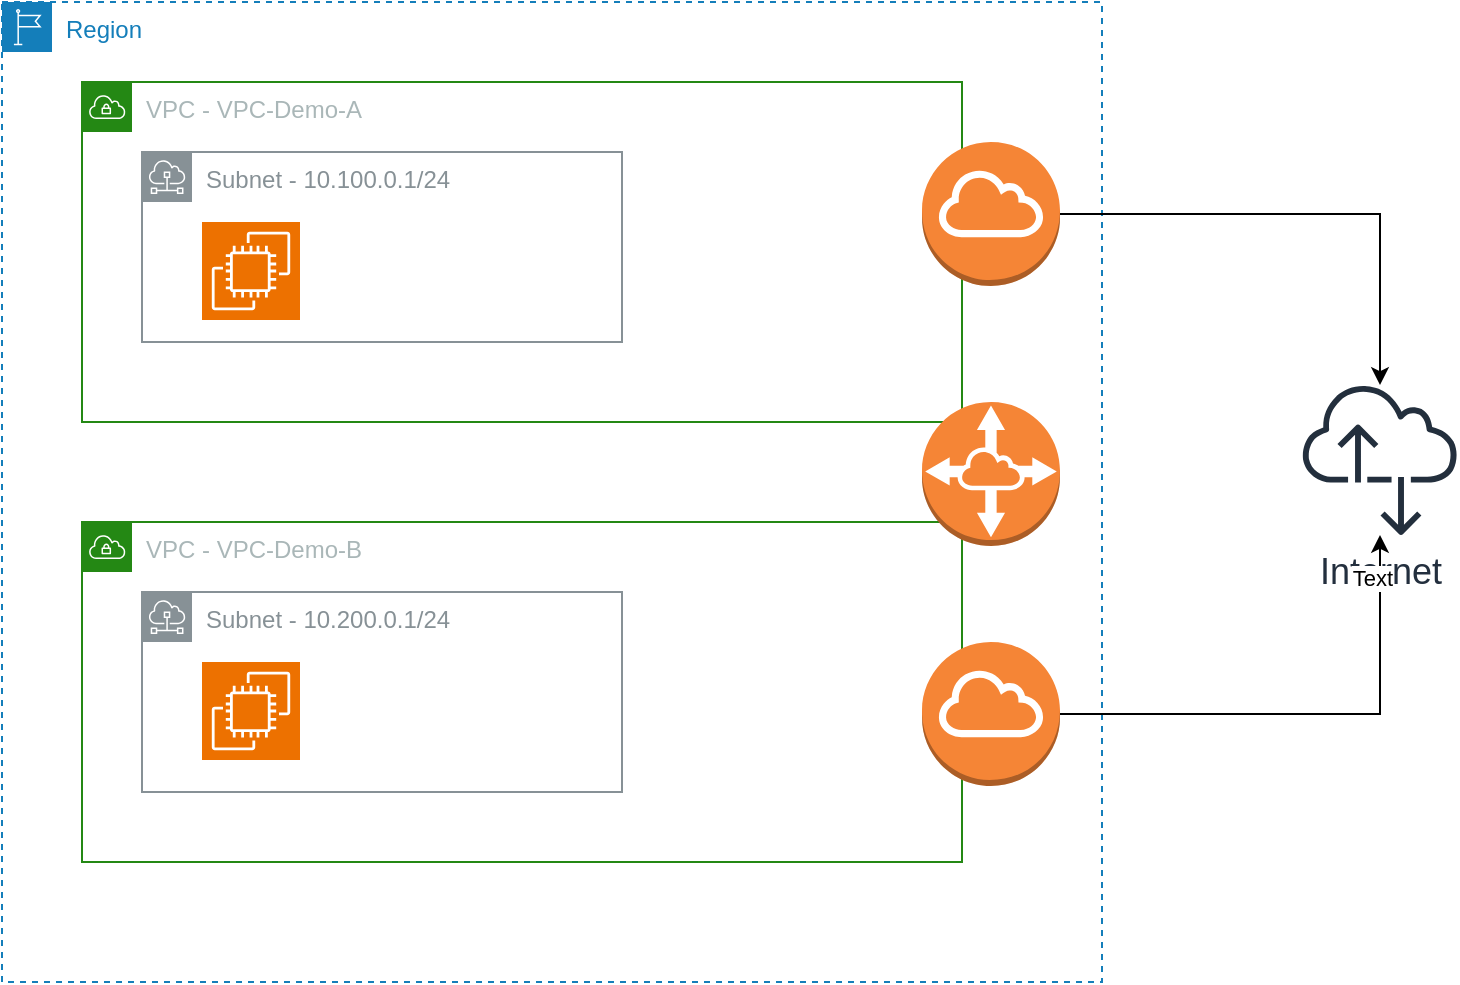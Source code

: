 <mxfile version="22.0.0" type="github">
  <diagram name="Page-1" id="A9K-0HT-UEwowzMU4LhS">
    <mxGraphModel dx="1134" dy="617" grid="1" gridSize="10" guides="1" tooltips="1" connect="1" arrows="1" fold="1" page="1" pageScale="1" pageWidth="850" pageHeight="1100" math="0" shadow="0">
      <root>
        <mxCell id="0" />
        <mxCell id="1" parent="0" />
        <mxCell id="Pzan016mrUZzbay4V-gx-8" value="Region" style="points=[[0,0],[0.25,0],[0.5,0],[0.75,0],[1,0],[1,0.25],[1,0.5],[1,0.75],[1,1],[0.75,1],[0.5,1],[0.25,1],[0,1],[0,0.75],[0,0.5],[0,0.25]];outlineConnect=0;gradientColor=none;html=1;whiteSpace=wrap;fontSize=12;fontStyle=0;container=1;pointerEvents=0;collapsible=0;recursiveResize=0;shape=mxgraph.aws4.group;grIcon=mxgraph.aws4.group_region;strokeColor=#147EBA;fillColor=none;verticalAlign=top;align=left;spacingLeft=30;fontColor=#147EBA;dashed=1;" vertex="1" parent="1">
          <mxGeometry x="80" y="40" width="550" height="490" as="geometry" />
        </mxCell>
        <mxCell id="Pzan016mrUZzbay4V-gx-1" value="VPC -&amp;nbsp;VPC-Demo-B" style="points=[[0,0],[0.25,0],[0.5,0],[0.75,0],[1,0],[1,0.25],[1,0.5],[1,0.75],[1,1],[0.75,1],[0.5,1],[0.25,1],[0,1],[0,0.75],[0,0.5],[0,0.25]];outlineConnect=0;gradientColor=none;html=1;whiteSpace=wrap;fontSize=12;fontStyle=0;container=1;pointerEvents=0;collapsible=0;recursiveResize=0;shape=mxgraph.aws4.group;grIcon=mxgraph.aws4.group_vpc;strokeColor=#248814;fillColor=none;verticalAlign=top;align=left;spacingLeft=30;fontColor=#AAB7B8;dashed=0;" vertex="1" parent="Pzan016mrUZzbay4V-gx-8">
          <mxGeometry x="40" y="260" width="440" height="170" as="geometry" />
        </mxCell>
        <mxCell id="Pzan016mrUZzbay4V-gx-13" value="" style="sketch=0;points=[[0,0,0],[0.25,0,0],[0.5,0,0],[0.75,0,0],[1,0,0],[0,1,0],[0.25,1,0],[0.5,1,0],[0.75,1,0],[1,1,0],[0,0.25,0],[0,0.5,0],[0,0.75,0],[1,0.25,0],[1,0.5,0],[1,0.75,0]];outlineConnect=0;fontColor=#232F3E;fillColor=#ED7100;strokeColor=#ffffff;dashed=0;verticalLabelPosition=bottom;verticalAlign=top;align=center;html=1;fontSize=12;fontStyle=0;aspect=fixed;shape=mxgraph.aws4.resourceIcon;resIcon=mxgraph.aws4.ec2;" vertex="1" parent="Pzan016mrUZzbay4V-gx-1">
          <mxGeometry x="60" y="70" width="49" height="49" as="geometry" />
        </mxCell>
        <mxCell id="Pzan016mrUZzbay4V-gx-10" value="Subnet - 10.200.0.1/24" style="sketch=0;outlineConnect=0;gradientColor=none;html=1;whiteSpace=wrap;fontSize=12;fontStyle=0;shape=mxgraph.aws4.group;grIcon=mxgraph.aws4.group_subnet;strokeColor=#879196;fillColor=none;verticalAlign=top;align=left;spacingLeft=30;fontColor=#879196;dashed=0;" vertex="1" parent="Pzan016mrUZzbay4V-gx-1">
          <mxGeometry x="30" y="35" width="240" height="100" as="geometry" />
        </mxCell>
        <mxCell id="Pzan016mrUZzbay4V-gx-15" value="VPC -&amp;nbsp;VPC-Demo-A" style="points=[[0,0],[0.25,0],[0.5,0],[0.75,0],[1,0],[1,0.25],[1,0.5],[1,0.75],[1,1],[0.75,1],[0.5,1],[0.25,1],[0,1],[0,0.75],[0,0.5],[0,0.25]];outlineConnect=0;gradientColor=none;html=1;whiteSpace=wrap;fontSize=12;fontStyle=0;container=1;pointerEvents=0;collapsible=0;recursiveResize=0;shape=mxgraph.aws4.group;grIcon=mxgraph.aws4.group_vpc;strokeColor=#248814;fillColor=none;verticalAlign=top;align=left;spacingLeft=30;fontColor=#AAB7B8;dashed=0;" vertex="1" parent="Pzan016mrUZzbay4V-gx-8">
          <mxGeometry x="40" y="40" width="440" height="170" as="geometry" />
        </mxCell>
        <mxCell id="Pzan016mrUZzbay4V-gx-9" value="Subnet - 10.100.0.1/24" style="sketch=0;outlineConnect=0;gradientColor=none;html=1;whiteSpace=wrap;fontSize=12;fontStyle=0;shape=mxgraph.aws4.group;grIcon=mxgraph.aws4.group_subnet;strokeColor=#879196;fillColor=none;verticalAlign=top;align=left;spacingLeft=30;fontColor=#879196;dashed=0;" vertex="1" parent="Pzan016mrUZzbay4V-gx-15">
          <mxGeometry x="30" y="35" width="240" height="95" as="geometry" />
        </mxCell>
        <mxCell id="Pzan016mrUZzbay4V-gx-12" value="" style="sketch=0;points=[[0,0,0],[0.25,0,0],[0.5,0,0],[0.75,0,0],[1,0,0],[0,1,0],[0.25,1,0],[0.5,1,0],[0.75,1,0],[1,1,0],[0,0.25,0],[0,0.5,0],[0,0.75,0],[1,0.25,0],[1,0.5,0],[1,0.75,0]];outlineConnect=0;fontColor=#232F3E;fillColor=#ED7100;strokeColor=#ffffff;dashed=0;verticalLabelPosition=bottom;verticalAlign=top;align=center;html=1;fontSize=12;fontStyle=0;aspect=fixed;shape=mxgraph.aws4.resourceIcon;resIcon=mxgraph.aws4.ec2;" vertex="1" parent="Pzan016mrUZzbay4V-gx-15">
          <mxGeometry x="60" y="70" width="49" height="49" as="geometry" />
        </mxCell>
        <mxCell id="Pzan016mrUZzbay4V-gx-17" value="" style="outlineConnect=0;dashed=0;verticalLabelPosition=bottom;verticalAlign=top;align=center;html=1;shape=mxgraph.aws3.vpc_peering;fillColor=#F58536;gradientColor=none;" vertex="1" parent="Pzan016mrUZzbay4V-gx-8">
          <mxGeometry x="460" y="200" width="69" height="72" as="geometry" />
        </mxCell>
        <mxCell id="Pzan016mrUZzbay4V-gx-18" value="" style="outlineConnect=0;dashed=0;verticalLabelPosition=bottom;verticalAlign=top;align=center;html=1;shape=mxgraph.aws3.internet_gateway;fillColor=#F58536;gradientColor=none;" vertex="1" parent="Pzan016mrUZzbay4V-gx-8">
          <mxGeometry x="460" y="70" width="69" height="72" as="geometry" />
        </mxCell>
        <mxCell id="Pzan016mrUZzbay4V-gx-19" value="" style="outlineConnect=0;dashed=0;verticalLabelPosition=bottom;verticalAlign=top;align=center;html=1;shape=mxgraph.aws3.internet_gateway;fillColor=#F58536;gradientColor=none;" vertex="1" parent="Pzan016mrUZzbay4V-gx-8">
          <mxGeometry x="460" y="320" width="69" height="72" as="geometry" />
        </mxCell>
        <mxCell id="Pzan016mrUZzbay4V-gx-20" value="&lt;font style=&quot;font-size: 18px;&quot;&gt;Internet&lt;/font&gt;" style="sketch=0;outlineConnect=0;fontColor=#232F3E;gradientColor=none;fillColor=#232F3D;strokeColor=none;dashed=0;verticalLabelPosition=bottom;verticalAlign=top;align=center;html=1;fontSize=12;fontStyle=0;aspect=fixed;pointerEvents=1;shape=mxgraph.aws4.internet_alt2;" vertex="1" parent="1">
          <mxGeometry x="730" y="230" width="78" height="78" as="geometry" />
        </mxCell>
        <mxCell id="Pzan016mrUZzbay4V-gx-22" style="edgeStyle=orthogonalEdgeStyle;rounded=0;orthogonalLoop=1;jettySize=auto;html=1;exitX=1;exitY=0.5;exitDx=0;exitDy=0;exitPerimeter=0;" edge="1" parent="1" source="Pzan016mrUZzbay4V-gx-19" target="Pzan016mrUZzbay4V-gx-20">
          <mxGeometry relative="1" as="geometry" />
        </mxCell>
        <mxCell id="Pzan016mrUZzbay4V-gx-25" value="Text" style="edgeLabel;html=1;align=center;verticalAlign=middle;resizable=0;points=[];" vertex="1" connectable="0" parent="Pzan016mrUZzbay4V-gx-22">
          <mxGeometry x="0.833" y="4" relative="1" as="geometry">
            <mxPoint as="offset" />
          </mxGeometry>
        </mxCell>
        <mxCell id="Pzan016mrUZzbay4V-gx-24" style="edgeStyle=orthogonalEdgeStyle;rounded=0;orthogonalLoop=1;jettySize=auto;html=1;exitX=1;exitY=0.5;exitDx=0;exitDy=0;exitPerimeter=0;" edge="1" parent="1" source="Pzan016mrUZzbay4V-gx-18" target="Pzan016mrUZzbay4V-gx-20">
          <mxGeometry relative="1" as="geometry" />
        </mxCell>
      </root>
    </mxGraphModel>
  </diagram>
</mxfile>
